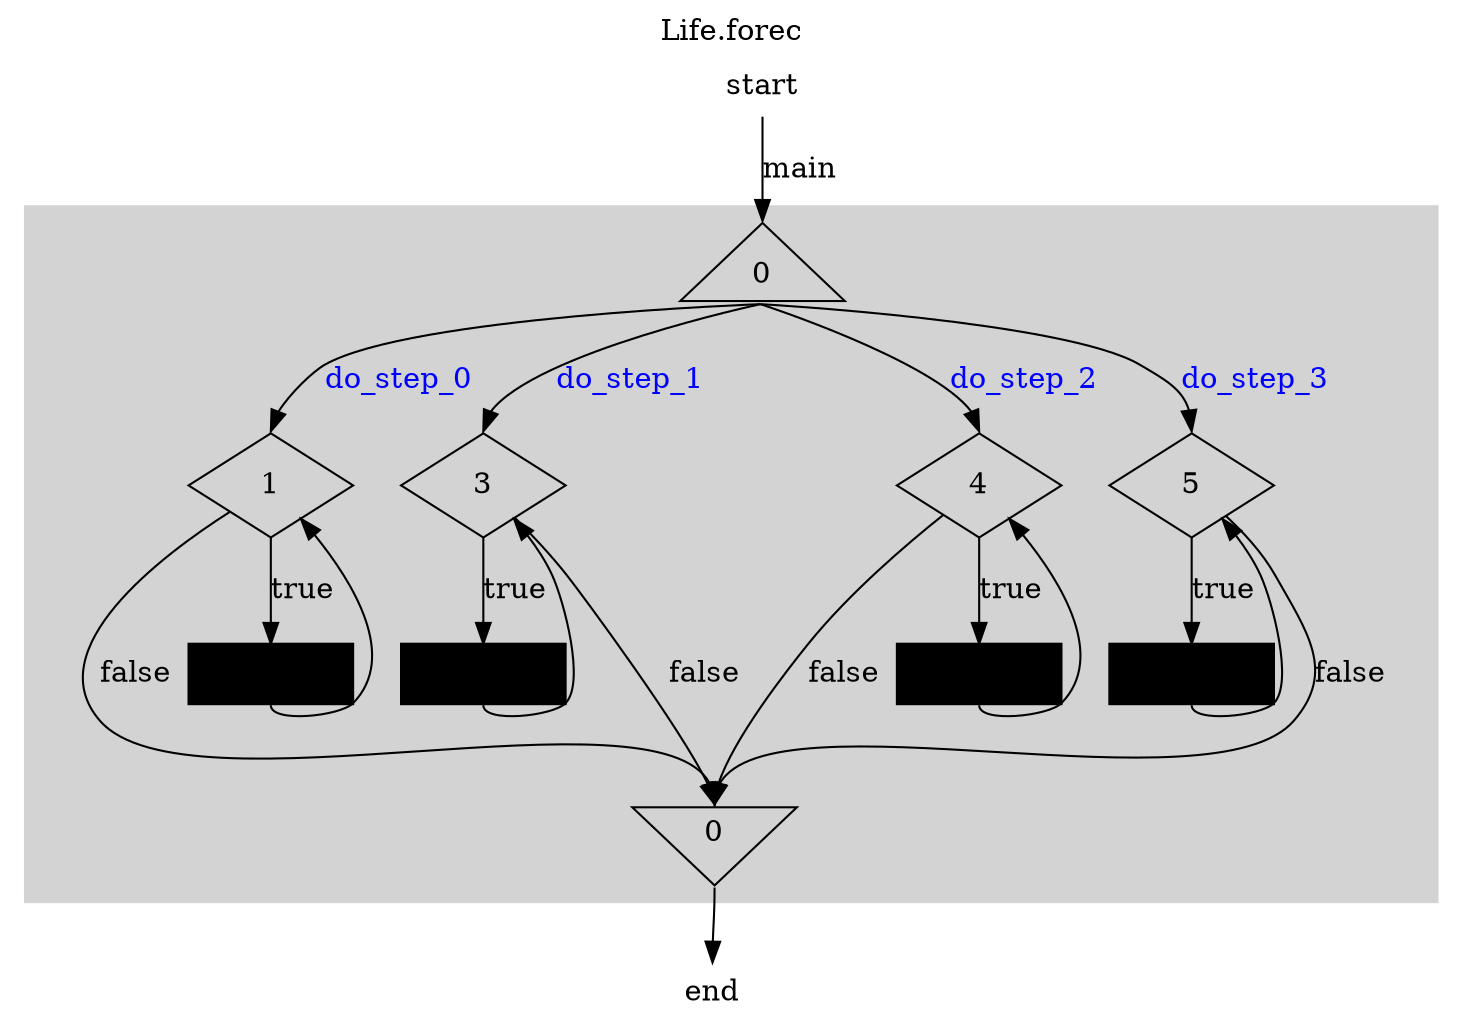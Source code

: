 digraph "Life" {
	ordering = out

	labeljust = l
	node [shape = box, fixedsize = true, height = 0.7, width = 1.1]

	start [shape = plaintext, height = 0.4]

	start -> par0_0Start [label = main, headport = n, tailport = s, weight = 2]
	subgraph cluster_par0_0 {
		style = filled
		color = lightgrey

		par0_0Start [label = 0, shape = triangle]
		par0_0End [label = 0, shape = invtriangle]

		par0_0Start -> while_1_0 [label = do_step_0, fontcolor = blue, sametail = 0, headport = n, tailport = s]
		subgraph cluster_while_1_0 {
			style = invis
			while_1_0 [label = 1, shape = diamond]
			while_1_0 -> pause0_0 [label = true, headport = n, tailport = s, weight = 2]
			pause0_0 [label = "", shape = box, height = 0.4, style = filled, fillcolor = black]
			pause0_0 -> while_1_0 [/*headport = w,*/ constraint = false, tailport = s]
		}
		while_1_0 -> par0_0End [label = false, headport = n/*, tailport = e*/]

		par0_0Start -> while_3_3 [label = do_step_1, fontcolor = blue, sametail = 0, headport = n, tailport = s]
		subgraph cluster_while_3_3 {
			style = invis
			while_3_3 [label = 3, shape = diamond]
			while_3_3 -> pause1_3 [label = true, headport = n, tailport = s, weight = 2]
			pause1_3 [label = "", shape = box, height = 0.4, style = filled, fillcolor = black]
			pause1_3 -> while_3_3 [/*headport = w,*/ constraint = false, tailport = s]
		}
		while_3_3 -> par0_0End [label = false, headport = n/*, tailport = e*/]

		par0_0Start -> while_4_6 [label = do_step_2, fontcolor = blue, sametail = 0, headport = n, tailport = s]
		subgraph cluster_while_4_6 {
			style = invis
			while_4_6 [label = 4, shape = diamond]
			while_4_6 -> pause2_6 [label = true, headport = n, tailport = s, weight = 2]
			pause2_6 [label = "", shape = box, height = 0.4, style = filled, fillcolor = black]
			pause2_6 -> while_4_6 [/*headport = w,*/ constraint = false, tailport = s]
		}
		while_4_6 -> par0_0End [label = false, headport = n/*, tailport = e*/]

		par0_0Start -> while_5_9 [label = do_step_3, fontcolor = blue, sametail = 0, headport = n, tailport = s]
		subgraph cluster_while_5_9 {
			style = invis
			while_5_9 [label = 5, shape = diamond]
			while_5_9 -> pause3_9 [label = true, headport = n, tailport = s, weight = 2]
			pause3_9 [label = "", shape = box, height = 0.4, style = filled, fillcolor = black]
			pause3_9 -> while_5_9 [/*headport = w,*/ constraint = false, tailport = s]
		}
		while_5_9 -> par0_0End [label = false, headport = n/*, tailport = e*/]
	}
	{
		edge[style = invis]
		par0_0Start -> {while_1_0 while_3_3 while_4_6 while_5_9}
		{pause0_0 pause1_3 pause2_6 pause3_9} -> par0_0End
	}
	par0_0End -> end [headport = n, tailport = s]

	end [shape = plaintext, height = 0.4]
	{
		edge[style = invis]
		start -> par0_0Start
		par0_0End -> end
	}
	label = "Life.forec"
	labelloc = t
	labeljust = c
}
